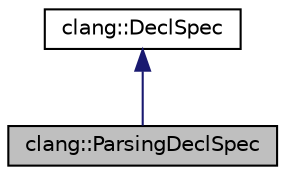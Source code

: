 digraph "clang::ParsingDeclSpec"
{
 // LATEX_PDF_SIZE
  bgcolor="transparent";
  edge [fontname="Helvetica",fontsize="10",labelfontname="Helvetica",labelfontsize="10"];
  node [fontname="Helvetica",fontsize="10",shape=record];
  Node1 [label="clang::ParsingDeclSpec",height=0.2,width=0.4,color="black", fillcolor="grey75", style="filled", fontcolor="black",tooltip="A class for parsing a DeclSpec."];
  Node2 -> Node1 [dir="back",color="midnightblue",fontsize="10",style="solid",fontname="Helvetica"];
  Node2 [label="clang::DeclSpec",height=0.2,width=0.4,color="black",URL="$classclang_1_1DeclSpec.html",tooltip="Captures information about \"declaration specifiers\"."];
}
